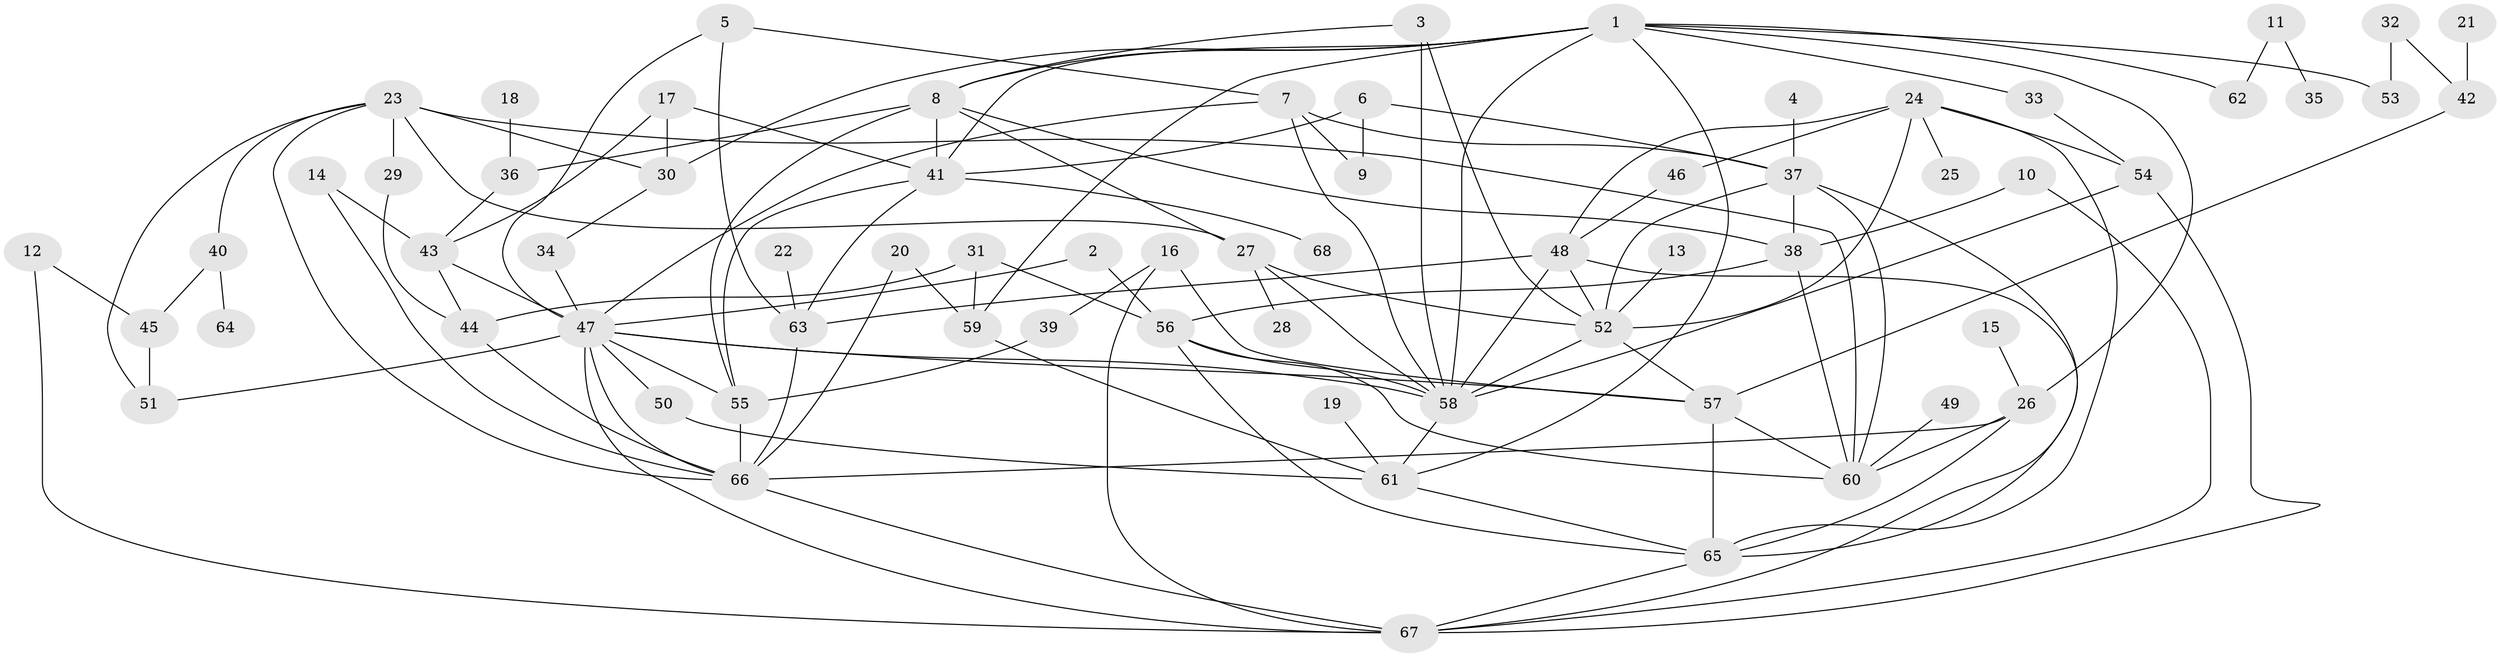 // original degree distribution, {6: 0.06666666666666667, 5: 0.08888888888888889, 3: 0.2074074074074074, 8: 0.014814814814814815, 4: 0.15555555555555556, 2: 0.2740740740740741, 1: 0.1925925925925926}
// Generated by graph-tools (version 1.1) at 2025/25/03/09/25 03:25:28]
// undirected, 68 vertices, 129 edges
graph export_dot {
graph [start="1"]
  node [color=gray90,style=filled];
  1;
  2;
  3;
  4;
  5;
  6;
  7;
  8;
  9;
  10;
  11;
  12;
  13;
  14;
  15;
  16;
  17;
  18;
  19;
  20;
  21;
  22;
  23;
  24;
  25;
  26;
  27;
  28;
  29;
  30;
  31;
  32;
  33;
  34;
  35;
  36;
  37;
  38;
  39;
  40;
  41;
  42;
  43;
  44;
  45;
  46;
  47;
  48;
  49;
  50;
  51;
  52;
  53;
  54;
  55;
  56;
  57;
  58;
  59;
  60;
  61;
  62;
  63;
  64;
  65;
  66;
  67;
  68;
  1 -- 8 [weight=1.0];
  1 -- 26 [weight=1.0];
  1 -- 30 [weight=1.0];
  1 -- 33 [weight=1.0];
  1 -- 41 [weight=1.0];
  1 -- 53 [weight=1.0];
  1 -- 58 [weight=1.0];
  1 -- 59 [weight=1.0];
  1 -- 61 [weight=1.0];
  1 -- 62 [weight=1.0];
  2 -- 47 [weight=1.0];
  2 -- 56 [weight=1.0];
  3 -- 8 [weight=1.0];
  3 -- 52 [weight=1.0];
  3 -- 58 [weight=1.0];
  4 -- 37 [weight=1.0];
  5 -- 7 [weight=1.0];
  5 -- 47 [weight=1.0];
  5 -- 63 [weight=1.0];
  6 -- 9 [weight=1.0];
  6 -- 37 [weight=1.0];
  6 -- 41 [weight=1.0];
  7 -- 9 [weight=1.0];
  7 -- 37 [weight=1.0];
  7 -- 47 [weight=1.0];
  7 -- 58 [weight=1.0];
  8 -- 27 [weight=1.0];
  8 -- 36 [weight=1.0];
  8 -- 38 [weight=1.0];
  8 -- 41 [weight=1.0];
  8 -- 55 [weight=1.0];
  10 -- 38 [weight=1.0];
  10 -- 67 [weight=1.0];
  11 -- 35 [weight=1.0];
  11 -- 62 [weight=1.0];
  12 -- 45 [weight=1.0];
  12 -- 67 [weight=1.0];
  13 -- 52 [weight=1.0];
  14 -- 43 [weight=1.0];
  14 -- 66 [weight=1.0];
  15 -- 26 [weight=1.0];
  16 -- 39 [weight=1.0];
  16 -- 57 [weight=1.0];
  16 -- 67 [weight=1.0];
  17 -- 30 [weight=1.0];
  17 -- 41 [weight=1.0];
  17 -- 43 [weight=1.0];
  18 -- 36 [weight=1.0];
  19 -- 61 [weight=1.0];
  20 -- 59 [weight=1.0];
  20 -- 66 [weight=1.0];
  21 -- 42 [weight=1.0];
  22 -- 63 [weight=1.0];
  23 -- 27 [weight=1.0];
  23 -- 29 [weight=1.0];
  23 -- 30 [weight=1.0];
  23 -- 40 [weight=1.0];
  23 -- 51 [weight=1.0];
  23 -- 60 [weight=1.0];
  23 -- 66 [weight=1.0];
  24 -- 25 [weight=1.0];
  24 -- 46 [weight=1.0];
  24 -- 48 [weight=1.0];
  24 -- 52 [weight=1.0];
  24 -- 54 [weight=1.0];
  24 -- 65 [weight=1.0];
  26 -- 60 [weight=1.0];
  26 -- 65 [weight=1.0];
  26 -- 66 [weight=1.0];
  27 -- 28 [weight=1.0];
  27 -- 52 [weight=1.0];
  27 -- 58 [weight=1.0];
  29 -- 44 [weight=1.0];
  30 -- 34 [weight=1.0];
  31 -- 44 [weight=1.0];
  31 -- 56 [weight=1.0];
  31 -- 59 [weight=1.0];
  32 -- 42 [weight=1.0];
  32 -- 53 [weight=1.0];
  33 -- 54 [weight=1.0];
  34 -- 47 [weight=1.0];
  36 -- 43 [weight=1.0];
  37 -- 38 [weight=1.0];
  37 -- 52 [weight=1.0];
  37 -- 60 [weight=1.0];
  37 -- 65 [weight=1.0];
  38 -- 56 [weight=1.0];
  38 -- 60 [weight=1.0];
  39 -- 55 [weight=2.0];
  40 -- 45 [weight=1.0];
  40 -- 64 [weight=1.0];
  41 -- 55 [weight=1.0];
  41 -- 63 [weight=1.0];
  41 -- 68 [weight=1.0];
  42 -- 57 [weight=1.0];
  43 -- 44 [weight=1.0];
  43 -- 47 [weight=1.0];
  44 -- 66 [weight=1.0];
  45 -- 51 [weight=1.0];
  46 -- 48 [weight=1.0];
  47 -- 50 [weight=1.0];
  47 -- 51 [weight=1.0];
  47 -- 55 [weight=1.0];
  47 -- 57 [weight=1.0];
  47 -- 58 [weight=1.0];
  47 -- 66 [weight=1.0];
  47 -- 67 [weight=1.0];
  48 -- 52 [weight=1.0];
  48 -- 58 [weight=2.0];
  48 -- 63 [weight=1.0];
  48 -- 67 [weight=1.0];
  49 -- 60 [weight=1.0];
  50 -- 61 [weight=1.0];
  52 -- 57 [weight=1.0];
  52 -- 58 [weight=1.0];
  54 -- 58 [weight=1.0];
  54 -- 67 [weight=1.0];
  55 -- 66 [weight=1.0];
  56 -- 58 [weight=1.0];
  56 -- 60 [weight=1.0];
  56 -- 65 [weight=1.0];
  57 -- 60 [weight=1.0];
  57 -- 65 [weight=1.0];
  58 -- 61 [weight=1.0];
  59 -- 61 [weight=1.0];
  61 -- 65 [weight=1.0];
  63 -- 66 [weight=1.0];
  65 -- 67 [weight=1.0];
  66 -- 67 [weight=1.0];
}
